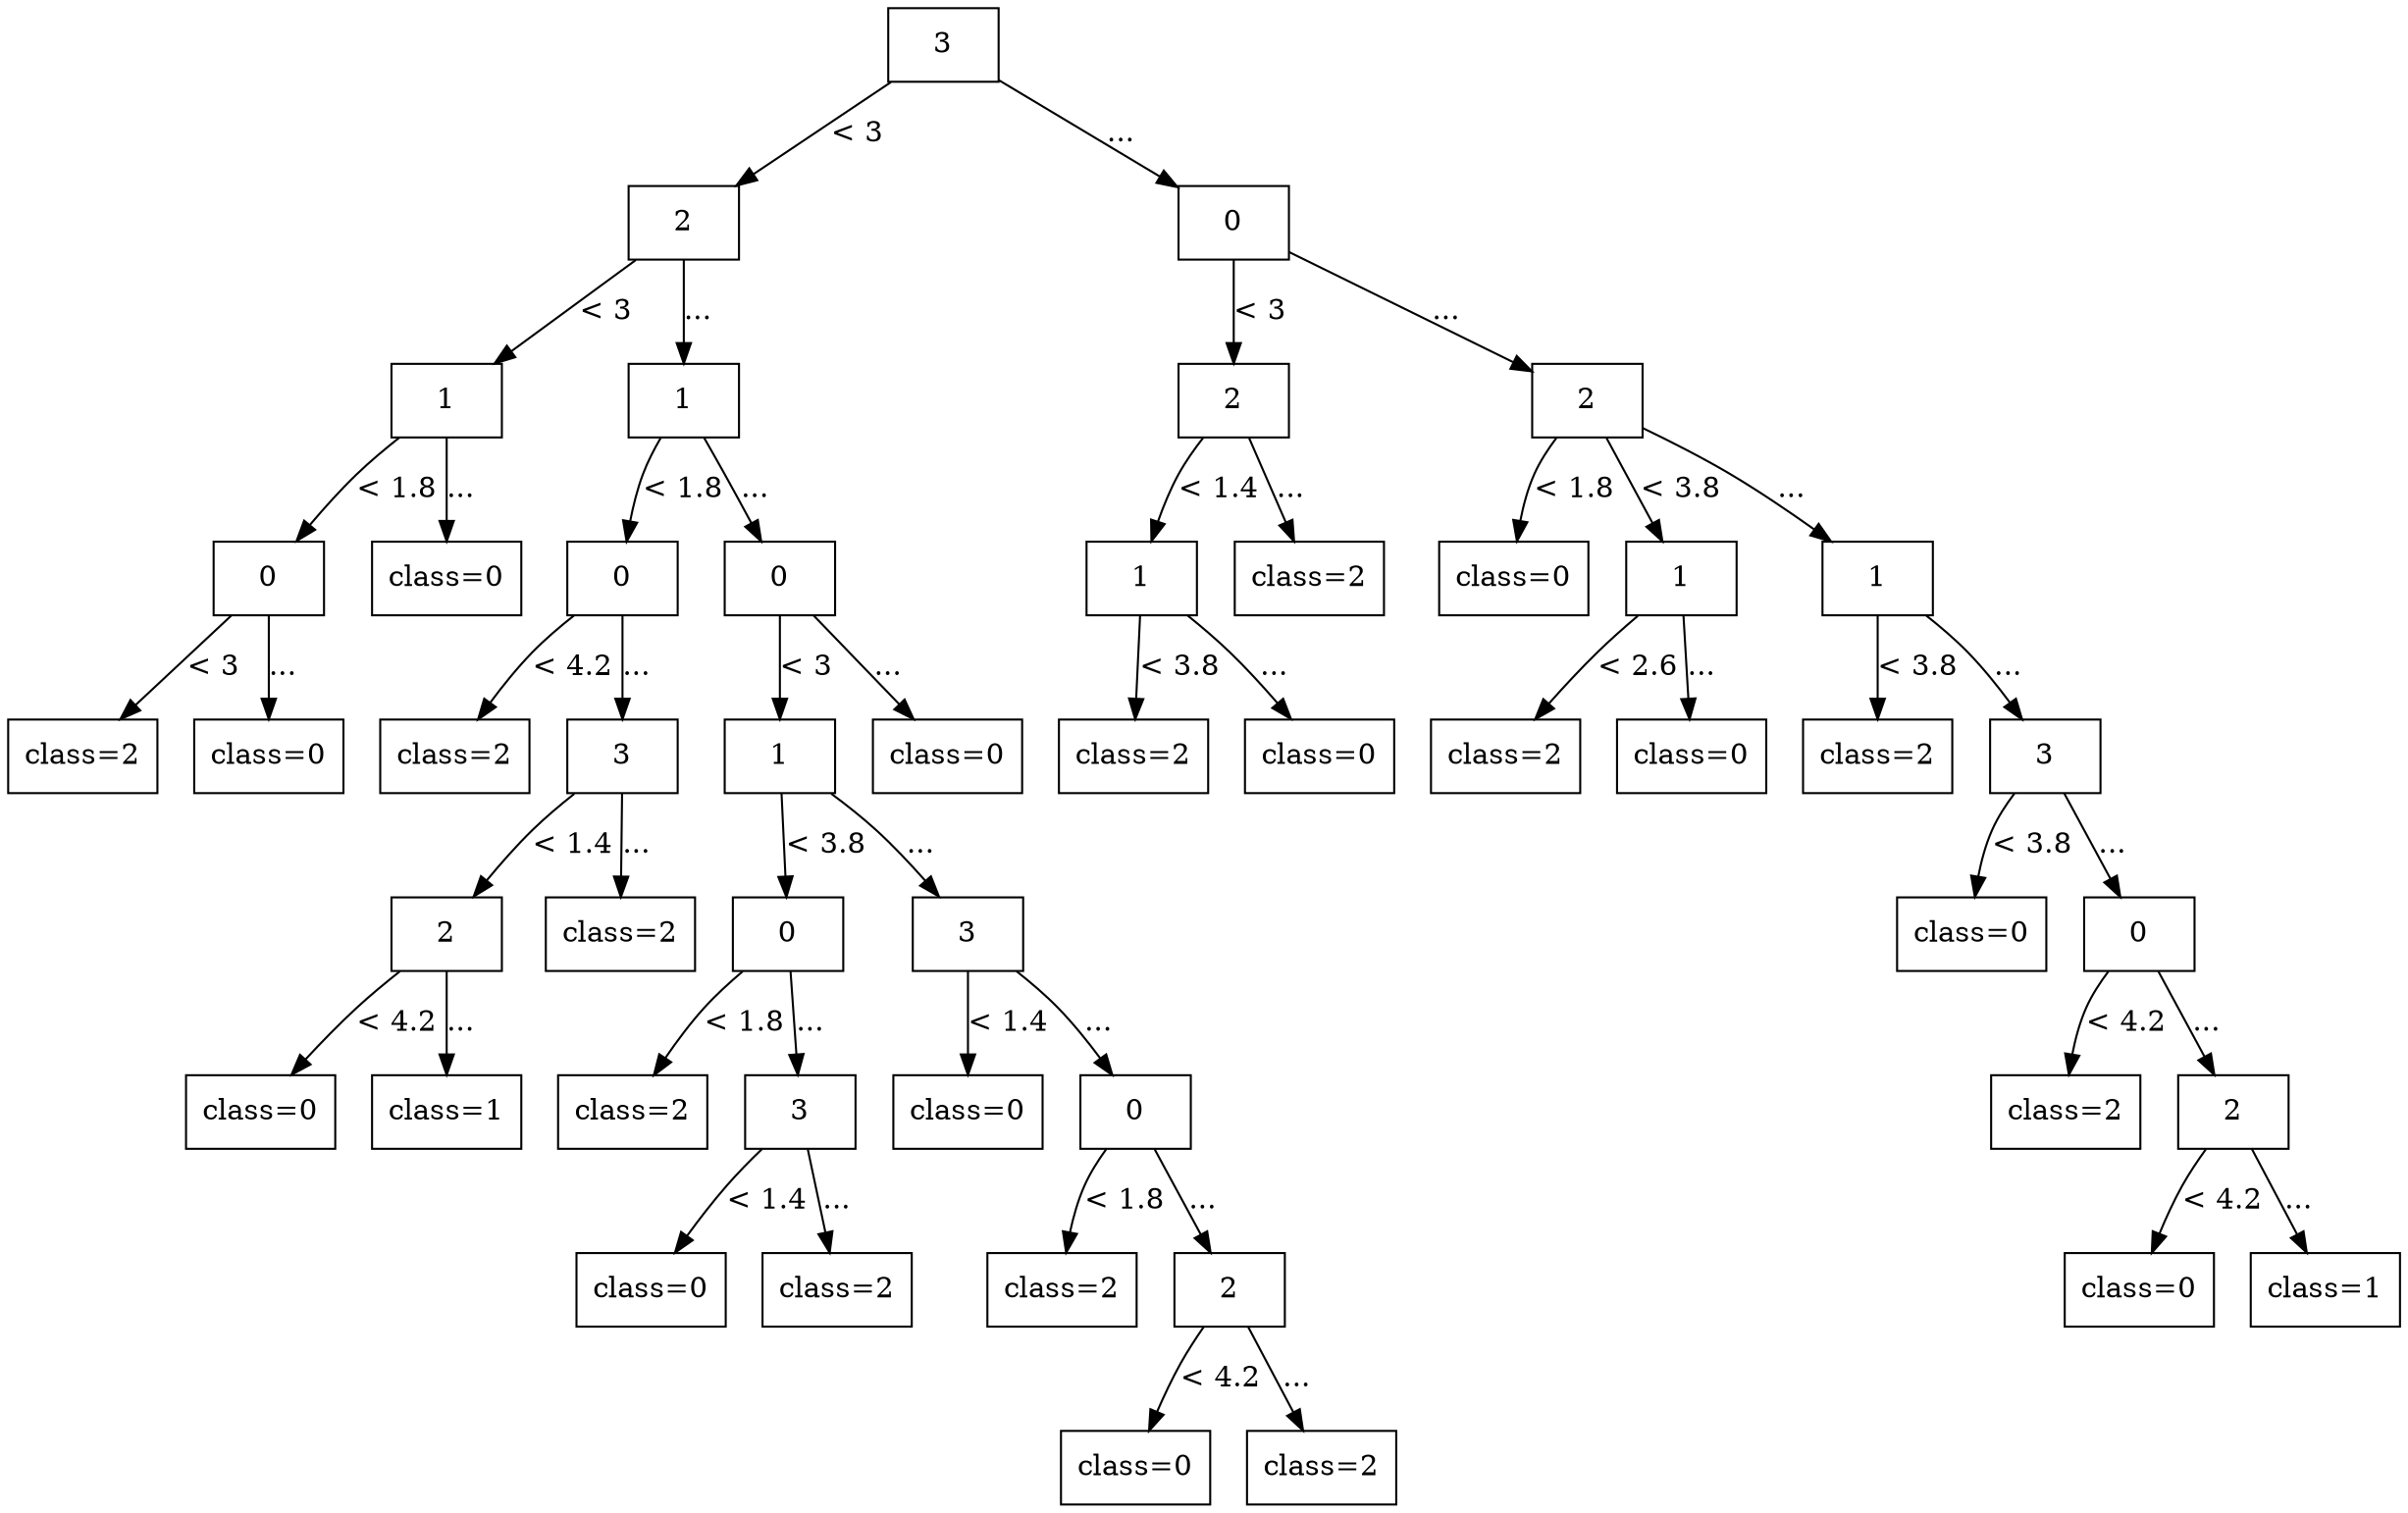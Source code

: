 digraph G {
node [shape=box];

0 [label="3"];

1 [label="2"];
30 [label="0"];

0 -> 1 [label="< 3"];
0 -> 30 [label="..."];

2 [label="1"];
7 [label="1"];
31 [label="2"];
36 [label="2"];

1 -> 2 [label="< 3"];
1 -> 7 [label="..."];
30 -> 31 [label="< 3"];
30 -> 36 [label="..."];

3 [label="0"];
6 [label="class=0"];
8 [label="0"];
15 [label="0"];
32 [label="1"];
35 [label="class=2"];
37 [label="class=0"];
38 [label="1"];
41 [label="1"];

2 -> 3 [label="< 1.8"];
2 -> 6 [label="..."];
7 -> 8 [label="< 1.8"];
7 -> 15 [label="..."];
31 -> 32 [label="< 1.4"];
31 -> 35 [label="..."];
36 -> 37 [label="< 1.8"];
36 -> 38 [label="< 3.8"];
36 -> 41 [label="..."];

4 [label="class=2"];
5 [label="class=0"];
9 [label="class=2"];
10 [label="3"];
16 [label="1"];
29 [label="class=0"];
33 [label="class=2"];
34 [label="class=0"];
39 [label="class=2"];
40 [label="class=0"];
42 [label="class=2"];
43 [label="3"];

3 -> 4 [label="< 3"];
3 -> 5 [label="..."];
8 -> 9 [label="< 4.2"];
8 -> 10 [label="..."];
15 -> 16 [label="< 3"];
15 -> 29 [label="..."];
32 -> 33 [label="< 3.8"];
32 -> 34 [label="..."];
38 -> 39 [label="< 2.6"];
38 -> 40 [label="..."];
41 -> 42 [label="< 3.8"];
41 -> 43 [label="..."];

11 [label="2"];
14 [label="class=2"];
17 [label="0"];
22 [label="3"];
44 [label="class=0"];
45 [label="0"];

10 -> 11 [label="< 1.4"];
10 -> 14 [label="..."];
16 -> 17 [label="< 3.8"];
16 -> 22 [label="..."];
43 -> 44 [label="< 3.8"];
43 -> 45 [label="..."];

12 [label="class=0"];
13 [label="class=1"];
18 [label="class=2"];
19 [label="3"];
23 [label="class=0"];
24 [label="0"];
46 [label="class=2"];
47 [label="2"];

11 -> 12 [label="< 4.2"];
11 -> 13 [label="..."];
17 -> 18 [label="< 1.8"];
17 -> 19 [label="..."];
22 -> 23 [label="< 1.4"];
22 -> 24 [label="..."];
45 -> 46 [label="< 4.2"];
45 -> 47 [label="..."];

20 [label="class=0"];
21 [label="class=2"];
25 [label="class=2"];
26 [label="2"];
48 [label="class=0"];
49 [label="class=1"];

19 -> 20 [label="< 1.4"];
19 -> 21 [label="..."];
24 -> 25 [label="< 1.8"];
24 -> 26 [label="..."];
47 -> 48 [label="< 4.2"];
47 -> 49 [label="..."];

27 [label="class=0"];
28 [label="class=2"];

26 -> 27 [label="< 4.2"];
26 -> 28 [label="..."];

}